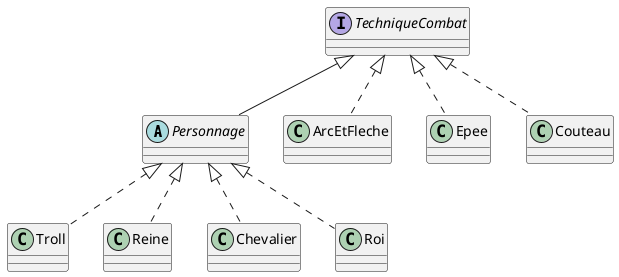 @startuml

abstract class Personnage
interface TechniqueCombat
class Troll
class Reine
class Chevalier
class Roi
class ArcEtFleche
class Epee
class Couteau

Personnage <|.. Troll
Personnage <|.. Reine
Personnage <|.. Chevalier
Personnage <|.. Roi
TechniqueCombat <|-- Personnage
TechniqueCombat <|.. ArcEtFleche
TechniqueCombat <|.. Epee
TechniqueCombat <|.. Couteau


@enduml